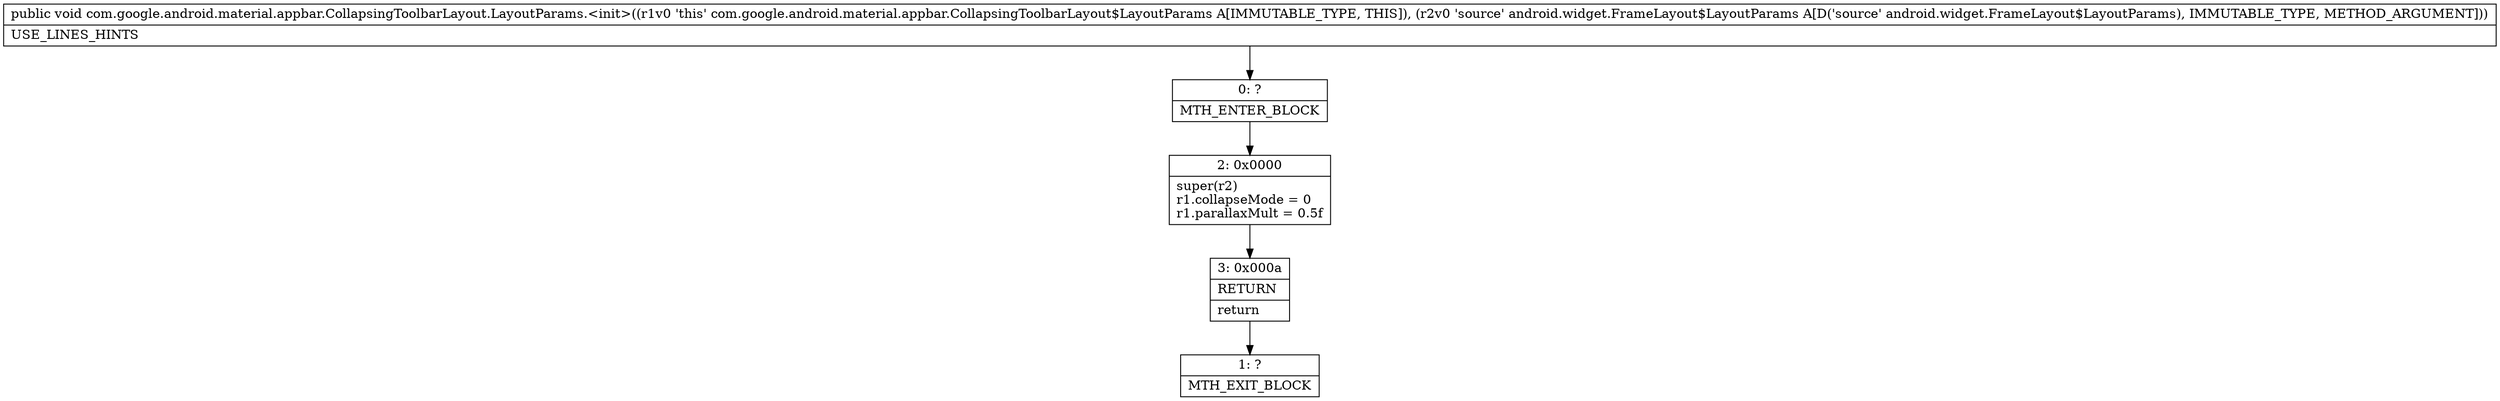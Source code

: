 digraph "CFG forcom.google.android.material.appbar.CollapsingToolbarLayout.LayoutParams.\<init\>(Landroid\/widget\/FrameLayout$LayoutParams;)V" {
Node_0 [shape=record,label="{0\:\ ?|MTH_ENTER_BLOCK\l}"];
Node_2 [shape=record,label="{2\:\ 0x0000|super(r2)\lr1.collapseMode = 0\lr1.parallaxMult = 0.5f\l}"];
Node_3 [shape=record,label="{3\:\ 0x000a|RETURN\l|return\l}"];
Node_1 [shape=record,label="{1\:\ ?|MTH_EXIT_BLOCK\l}"];
MethodNode[shape=record,label="{public void com.google.android.material.appbar.CollapsingToolbarLayout.LayoutParams.\<init\>((r1v0 'this' com.google.android.material.appbar.CollapsingToolbarLayout$LayoutParams A[IMMUTABLE_TYPE, THIS]), (r2v0 'source' android.widget.FrameLayout$LayoutParams A[D('source' android.widget.FrameLayout$LayoutParams), IMMUTABLE_TYPE, METHOD_ARGUMENT]))  | USE_LINES_HINTS\l}"];
MethodNode -> Node_0;Node_0 -> Node_2;
Node_2 -> Node_3;
Node_3 -> Node_1;
}

